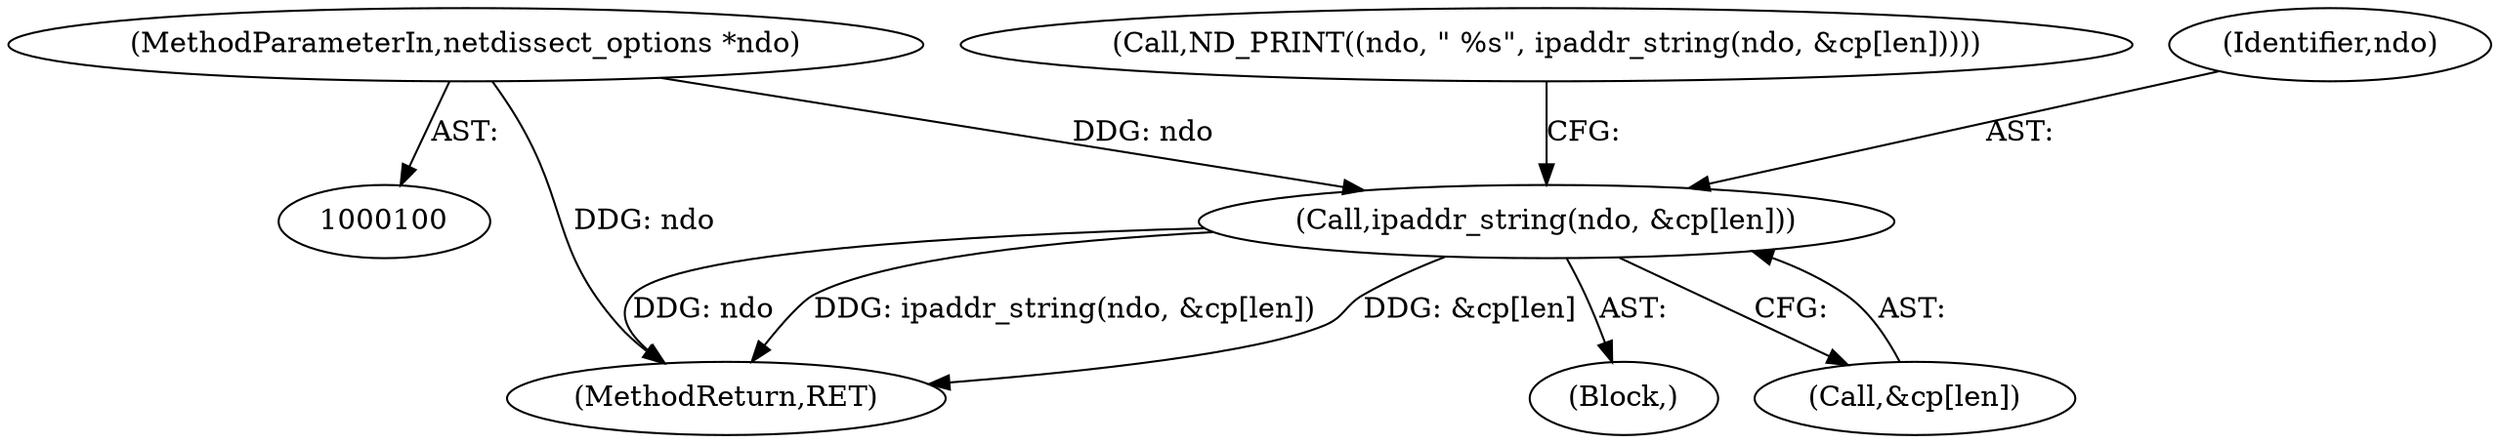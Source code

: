 digraph "0_tcpdump_eee0b04bcfdae319c242b0b8fc3d07029ee65b8c_0@array" {
"1000188" [label="(Call,ipaddr_string(ndo, &cp[len]))"];
"1000101" [label="(MethodParameterIn,netdissect_options *ndo)"];
"1000208" [label="(MethodReturn,RET)"];
"1000101" [label="(MethodParameterIn,netdissect_options *ndo)"];
"1000183" [label="(Call,ND_PRINT((ndo, \" %s\", ipaddr_string(ndo, &cp[len]))))"];
"1000186" [label="(Block,)"];
"1000189" [label="(Identifier,ndo)"];
"1000190" [label="(Call,&cp[len])"];
"1000188" [label="(Call,ipaddr_string(ndo, &cp[len]))"];
"1000188" -> "1000186"  [label="AST: "];
"1000188" -> "1000190"  [label="CFG: "];
"1000189" -> "1000188"  [label="AST: "];
"1000190" -> "1000188"  [label="AST: "];
"1000183" -> "1000188"  [label="CFG: "];
"1000188" -> "1000208"  [label="DDG: &cp[len]"];
"1000188" -> "1000208"  [label="DDG: ndo"];
"1000188" -> "1000208"  [label="DDG: ipaddr_string(ndo, &cp[len])"];
"1000101" -> "1000188"  [label="DDG: ndo"];
"1000101" -> "1000100"  [label="AST: "];
"1000101" -> "1000208"  [label="DDG: ndo"];
}
